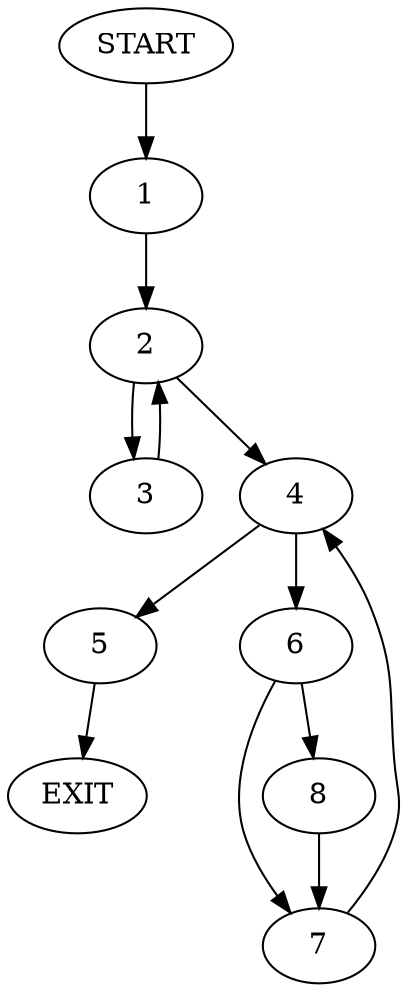 digraph {
0 [label="START"]
9 [label="EXIT"]
0 -> 1
1 -> 2
2 -> 3
2 -> 4
4 -> 5
4 -> 6
3 -> 2
5 -> 9
6 -> 7
6 -> 8
8 -> 7
7 -> 4
}
